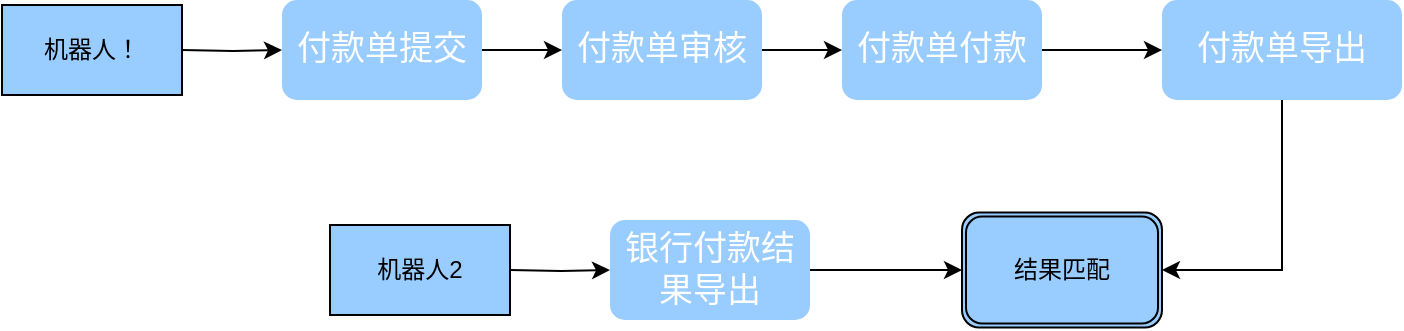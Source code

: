 <mxfile version="14.7.7" type="github">
  <diagram id="9G6DWGvrxe1A10mMCoee" name="Page-1">
    <mxGraphModel dx="1038" dy="547" grid="1" gridSize="10" guides="1" tooltips="1" connect="1" arrows="1" fold="1" page="1" pageScale="1" pageWidth="827" pageHeight="1169" math="0" shadow="0">
      <root>
        <mxCell id="0" />
        <mxCell id="1" parent="0" />
        <mxCell id="gOXKGh_SDQsF3oveUpiX-8" style="edgeStyle=orthogonalEdgeStyle;rounded=0;orthogonalLoop=1;jettySize=auto;html=1;exitX=1;exitY=0.5;exitDx=0;exitDy=0;entryX=0;entryY=0.5;entryDx=0;entryDy=0;" edge="1" parent="1" source="gOXKGh_SDQsF3oveUpiX-1" target="gOXKGh_SDQsF3oveUpiX-6">
          <mxGeometry relative="1" as="geometry" />
        </mxCell>
        <mxCell id="gOXKGh_SDQsF3oveUpiX-1" value="&lt;font style=&quot;font-size: 17px&quot; color=&quot;#ffffff&quot;&gt;付款单提交&lt;/font&gt;" style="rounded=1;whiteSpace=wrap;html=1;shadow=0;sketch=0;glass=0;fillColor=#99CCFF;strokeColor=none;" vertex="1" parent="1">
          <mxGeometry x="150" y="95" width="100" height="50" as="geometry" />
        </mxCell>
        <mxCell id="gOXKGh_SDQsF3oveUpiX-5" style="edgeStyle=orthogonalEdgeStyle;rounded=0;orthogonalLoop=1;jettySize=auto;html=1;exitX=1;exitY=0.5;exitDx=0;exitDy=0;entryX=0;entryY=0.5;entryDx=0;entryDy=0;" edge="1" parent="1" target="gOXKGh_SDQsF3oveUpiX-1">
          <mxGeometry relative="1" as="geometry">
            <mxPoint x="100" y="120" as="sourcePoint" />
          </mxGeometry>
        </mxCell>
        <mxCell id="gOXKGh_SDQsF3oveUpiX-9" value="" style="edgeStyle=orthogonalEdgeStyle;rounded=0;orthogonalLoop=1;jettySize=auto;html=1;" edge="1" parent="1" source="gOXKGh_SDQsF3oveUpiX-6" target="gOXKGh_SDQsF3oveUpiX-7">
          <mxGeometry relative="1" as="geometry" />
        </mxCell>
        <mxCell id="gOXKGh_SDQsF3oveUpiX-6" value="&lt;font style=&quot;font-size: 17px&quot; color=&quot;#ffffff&quot;&gt;付款单审核&lt;/font&gt;" style="rounded=1;whiteSpace=wrap;html=1;shadow=0;sketch=0;glass=0;fillColor=#99CCFF;strokeColor=none;" vertex="1" parent="1">
          <mxGeometry x="290" y="95" width="100" height="50" as="geometry" />
        </mxCell>
        <mxCell id="gOXKGh_SDQsF3oveUpiX-23" value="" style="edgeStyle=orthogonalEdgeStyle;rounded=0;orthogonalLoop=1;jettySize=auto;html=1;" edge="1" parent="1" source="gOXKGh_SDQsF3oveUpiX-7" target="gOXKGh_SDQsF3oveUpiX-22">
          <mxGeometry relative="1" as="geometry" />
        </mxCell>
        <mxCell id="gOXKGh_SDQsF3oveUpiX-7" value="&lt;font style=&quot;font-size: 17px&quot; color=&quot;#ffffff&quot;&gt;付款单付款&lt;/font&gt;" style="rounded=1;whiteSpace=wrap;html=1;shadow=0;sketch=0;glass=0;fillColor=#99CCFF;strokeColor=none;" vertex="1" parent="1">
          <mxGeometry x="430" y="95" width="100" height="50" as="geometry" />
        </mxCell>
        <mxCell id="gOXKGh_SDQsF3oveUpiX-27" style="edgeStyle=orthogonalEdgeStyle;rounded=0;orthogonalLoop=1;jettySize=auto;html=1;entryX=0;entryY=0.5;entryDx=0;entryDy=0;" edge="1" parent="1" source="gOXKGh_SDQsF3oveUpiX-12" target="gOXKGh_SDQsF3oveUpiX-24">
          <mxGeometry relative="1" as="geometry" />
        </mxCell>
        <mxCell id="gOXKGh_SDQsF3oveUpiX-12" value="&lt;font style=&quot;font-size: 17px&quot; color=&quot;#ffffff&quot;&gt;银行付款结果导出&lt;/font&gt;" style="rounded=1;whiteSpace=wrap;html=1;shadow=0;sketch=0;glass=0;fillColor=#99CCFF;strokeColor=none;" vertex="1" parent="1">
          <mxGeometry x="314" y="205" width="100" height="50" as="geometry" />
        </mxCell>
        <mxCell id="gOXKGh_SDQsF3oveUpiX-13" style="edgeStyle=orthogonalEdgeStyle;rounded=0;orthogonalLoop=1;jettySize=auto;html=1;exitX=1;exitY=0.5;exitDx=0;exitDy=0;entryX=0;entryY=0.5;entryDx=0;entryDy=0;" edge="1" parent="1" target="gOXKGh_SDQsF3oveUpiX-12">
          <mxGeometry relative="1" as="geometry">
            <mxPoint x="264" y="230" as="sourcePoint" />
          </mxGeometry>
        </mxCell>
        <mxCell id="gOXKGh_SDQsF3oveUpiX-18" value="机器人！" style="rounded=0;whiteSpace=wrap;html=1;shadow=0;glass=0;sketch=0;fillColor=#99CCFF;" vertex="1" parent="1">
          <mxGeometry x="10" y="97.5" width="90" height="45" as="geometry" />
        </mxCell>
        <mxCell id="gOXKGh_SDQsF3oveUpiX-19" value="机器人2" style="rounded=0;whiteSpace=wrap;html=1;shadow=0;glass=0;sketch=0;fillColor=#99CCFF;" vertex="1" parent="1">
          <mxGeometry x="174" y="207.5" width="90" height="45" as="geometry" />
        </mxCell>
        <mxCell id="gOXKGh_SDQsF3oveUpiX-26" style="edgeStyle=orthogonalEdgeStyle;rounded=0;orthogonalLoop=1;jettySize=auto;html=1;entryX=1;entryY=0.5;entryDx=0;entryDy=0;" edge="1" parent="1" source="gOXKGh_SDQsF3oveUpiX-22" target="gOXKGh_SDQsF3oveUpiX-24">
          <mxGeometry relative="1" as="geometry" />
        </mxCell>
        <mxCell id="gOXKGh_SDQsF3oveUpiX-22" value="&lt;font style=&quot;font-size: 17px&quot; color=&quot;#ffffff&quot;&gt;付款单导出&lt;/font&gt;" style="rounded=1;whiteSpace=wrap;html=1;shadow=0;sketch=0;glass=0;fillColor=#99CCFF;strokeColor=none;" vertex="1" parent="1">
          <mxGeometry x="590" y="95" width="120" height="50" as="geometry" />
        </mxCell>
        <mxCell id="gOXKGh_SDQsF3oveUpiX-24" value="结果匹配" style="shape=ext;double=1;rounded=1;whiteSpace=wrap;html=1;shadow=0;glass=0;sketch=0;fillColor=#99CCFF;" vertex="1" parent="1">
          <mxGeometry x="490" y="201.25" width="100" height="57.5" as="geometry" />
        </mxCell>
      </root>
    </mxGraphModel>
  </diagram>
</mxfile>
